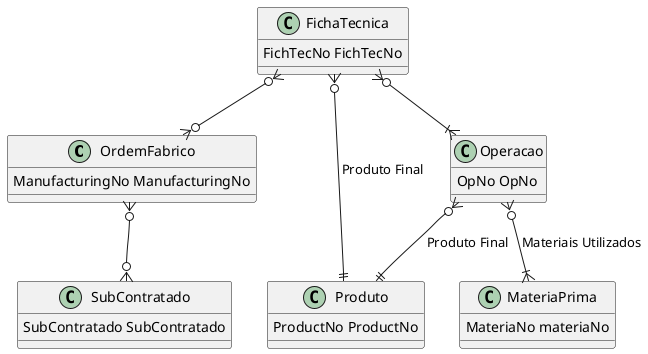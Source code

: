 @startuml tableBD

/'
!Meter realções ternarias
!Ligação da ORdem de Fabrico e Produto mal, o que liga é a ficha Tecnica
'/

/'Estes valores
int ExpectedQuantity
    int MadeAmount
    int DiscardedAmount
são comuns para a ordem e subContratado'/
class OrdemFabrico {
    ManufacturingNo ManufacturingNo
}   

/'
O stock é quantidade que tem de Produto
O fornecedor vai ter os campos da tabela e o Produto 
pode ter varios

Talvez haja uma tabela materiais que liga juntamente
ao Produto há tabela operação

ProductionType --> Acabado ou SemiAcabado 
'/
class Produto {
    ProductNo ProductNo
}

class MateriaPrima {
    MateriaNo materiaNo
}

/'
Conjunto de operações necessarias para a produção
de um Produto, os materiais utilizados e o resultado 
final
'/
class FichaTecnica {
    FichTecNo FichTecNo
}

/'
Parceiro externo que pode desenvolver uma operação
Ver se apenas um subContratado pode fazer uma e so uma operação
'/
class Operacao {
    OpNo OpNo 
}
/'
ExpectedTime, acho que é o unico que não é preciso

O subContratado ele manda tudo, o que está bem, mal, etc.

O productNo seria os materias que enviamos
'/
class SubContratado {
    SubContratado SubContratado
}


/'Extras se quissermos complicar'/

/'Setor da fabrica responsável por uma determinada
operacao'/

/'
Relacionamento dos Funcionarios
'/
 

/'
Relacionamento das Operacoes Interna
'/
Operacao }o--|{ MateriaPrima: Materiais Utilizados
Operacao }o--|| Produto: Produto Final

/'
Relacionamento Ficha Tecnica
'/
FichaTecnica }o--|{ Operacao
/'
FichaTecnica }o--|{ MateriaPrima: Utiliza(do)
'/
FichaTecnica }o--o{ OrdemFabrico

/'
Relacionamentos do Produto
'/
Produto ||--o{ FichaTecnica: Produto Final

/'
Relacionamento Ordem Fabrico
'/
OrdemFabrico }o--o{ SubContratado

@enduml